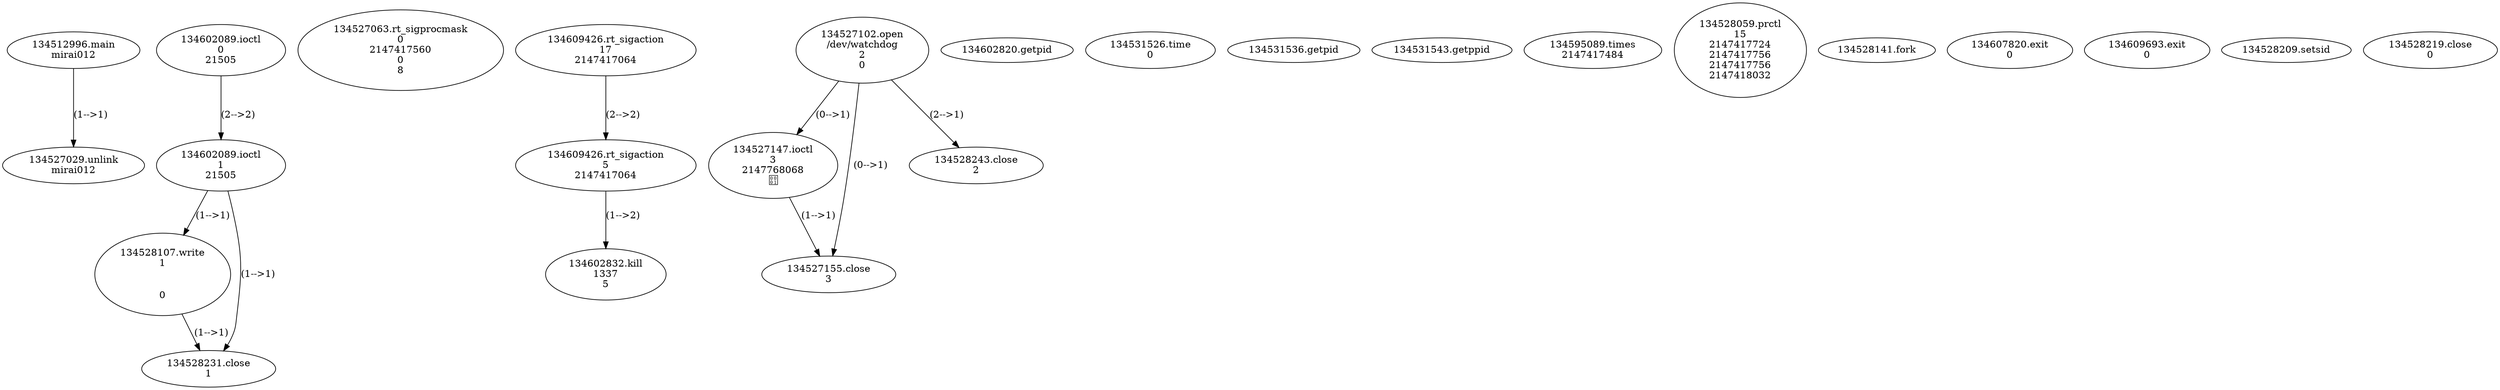 // Global SCDG with merge call
digraph {
	0 [label="134512996.main
mirai012"]
	1 [label="134602089.ioctl
0
21505
"]
	2 [label="134602089.ioctl
1
21505
"]
	1 -> 2 [label="(2-->2)"]
	3 [label="134527029.unlink
mirai012"]
	0 -> 3 [label="(1-->1)"]
	4 [label="134527063.rt_sigprocmask
0
2147417560
0
8"]
	5 [label="134609426.rt_sigaction
17
2147417064"]
	6 [label="134609426.rt_sigaction
5
2147417064"]
	5 -> 6 [label="(2-->2)"]
	7 [label="134527102.open
/dev/watchdog
2
0"]
	8 [label="134527147.ioctl
3
2147768068
"]
	7 -> 8 [label="(0-->1)"]
	9 [label="134527155.close
3"]
	7 -> 9 [label="(0-->1)"]
	8 -> 9 [label="(1-->1)"]
	10 [label="134602820.getpid
"]
	11 [label="134602832.kill
1337
5"]
	6 -> 11 [label="(1-->2)"]
	12 [label="134531526.time
0"]
	13 [label="134531536.getpid
"]
	14 [label="134531543.getppid
"]
	15 [label="134595089.times
2147417484"]
	16 [label="134528059.prctl
15
2147417724
2147417756
2147417756
2147418032"]
	17 [label="134528107.write
1


0"]
	2 -> 17 [label="(1-->1)"]
	18 [label="134528141.fork
"]
	19 [label="134607820.exit
0"]
	20 [label="134609693.exit
0"]
	21 [label="134528209.setsid
"]
	22 [label="134528219.close
0"]
	23 [label="134528231.close
1"]
	2 -> 23 [label="(1-->1)"]
	17 -> 23 [label="(1-->1)"]
	24 [label="134528243.close
2"]
	7 -> 24 [label="(2-->1)"]
}
